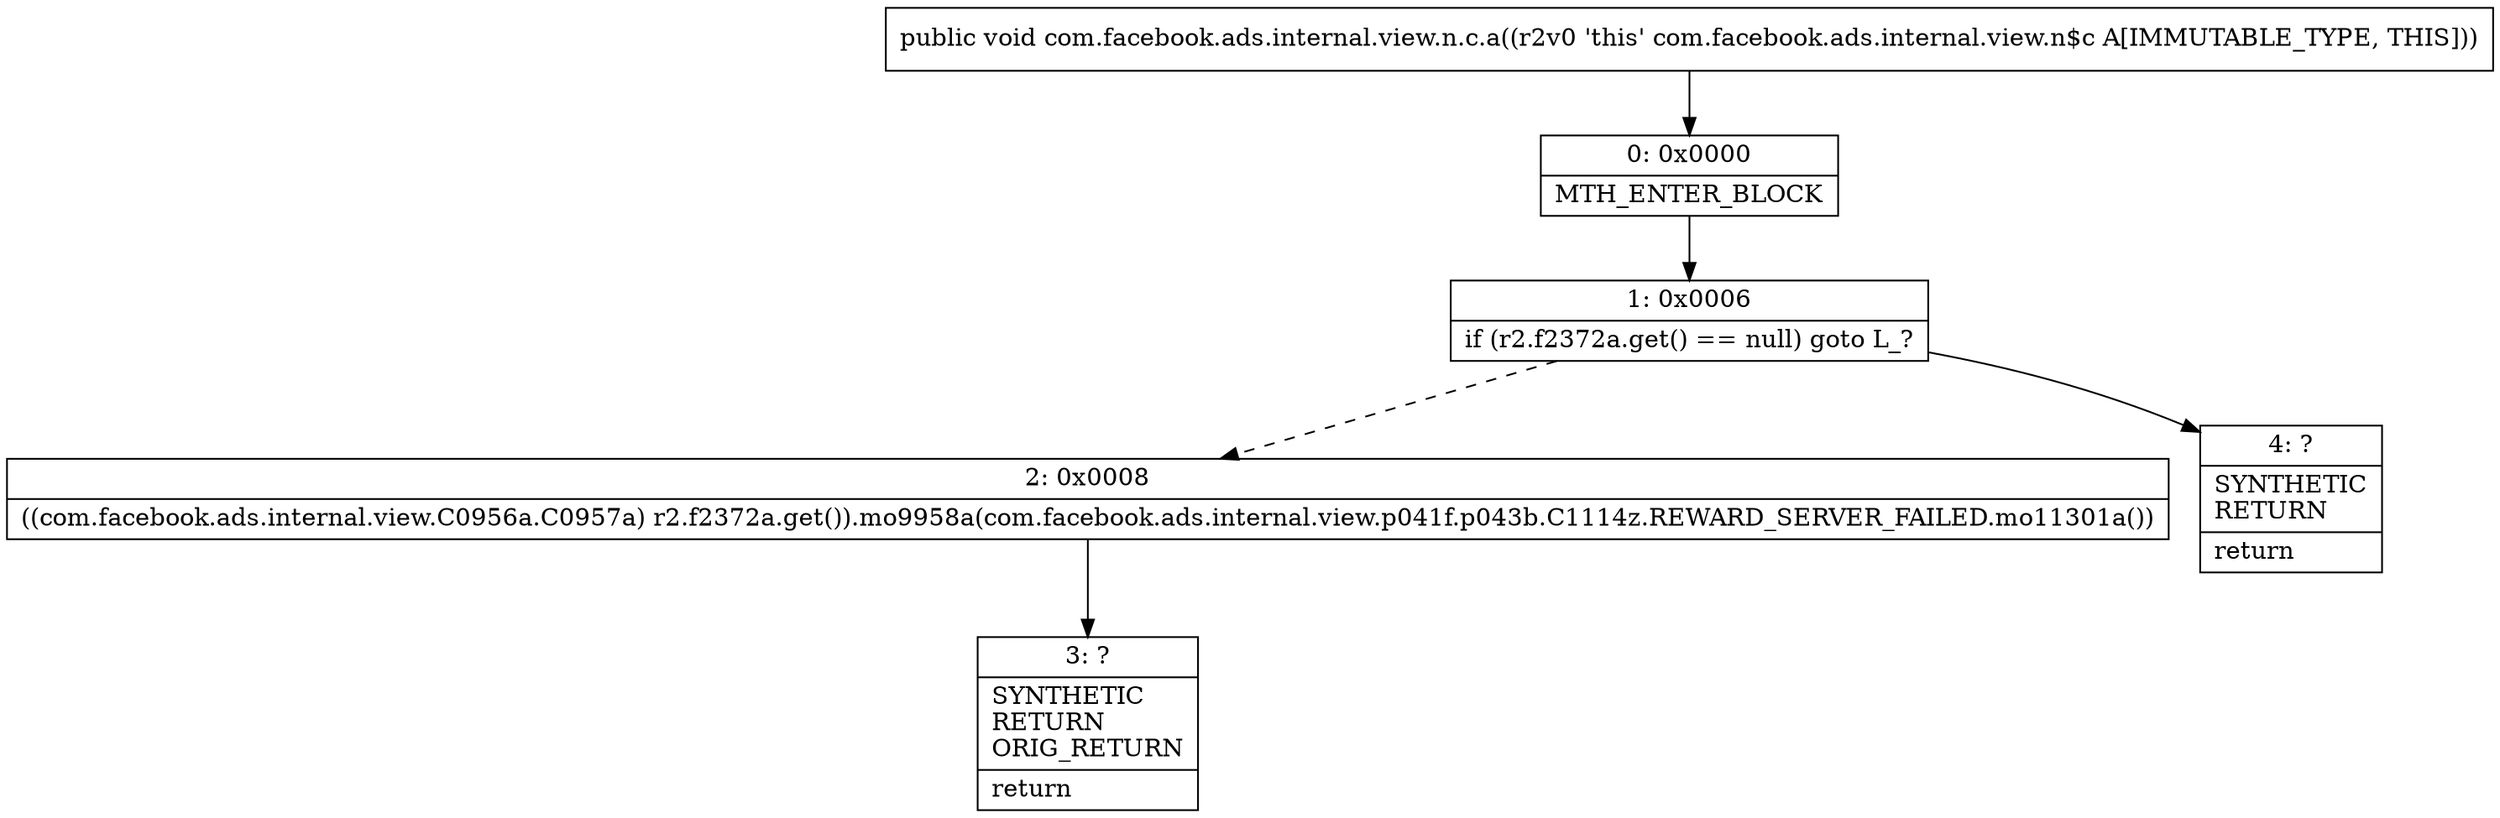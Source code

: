 digraph "CFG forcom.facebook.ads.internal.view.n.c.a()V" {
Node_0 [shape=record,label="{0\:\ 0x0000|MTH_ENTER_BLOCK\l}"];
Node_1 [shape=record,label="{1\:\ 0x0006|if (r2.f2372a.get() == null) goto L_?\l}"];
Node_2 [shape=record,label="{2\:\ 0x0008|((com.facebook.ads.internal.view.C0956a.C0957a) r2.f2372a.get()).mo9958a(com.facebook.ads.internal.view.p041f.p043b.C1114z.REWARD_SERVER_FAILED.mo11301a())\l}"];
Node_3 [shape=record,label="{3\:\ ?|SYNTHETIC\lRETURN\lORIG_RETURN\l|return\l}"];
Node_4 [shape=record,label="{4\:\ ?|SYNTHETIC\lRETURN\l|return\l}"];
MethodNode[shape=record,label="{public void com.facebook.ads.internal.view.n.c.a((r2v0 'this' com.facebook.ads.internal.view.n$c A[IMMUTABLE_TYPE, THIS])) }"];
MethodNode -> Node_0;
Node_0 -> Node_1;
Node_1 -> Node_2[style=dashed];
Node_1 -> Node_4;
Node_2 -> Node_3;
}

